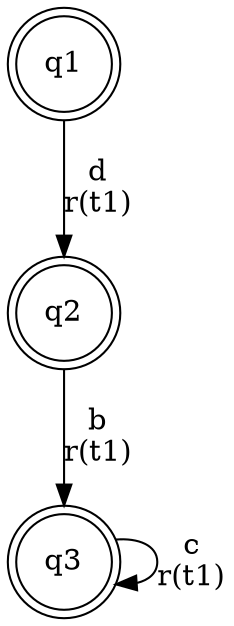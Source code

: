 digraph "tests_1/test17/solution1001/solution" {
	q1[label=q1 shape=doublecircle]
	q2[label=q2 shape=doublecircle]
	q3[label=q3 shape=doublecircle]
	q1 -> q2[label="d\nr(t1)\n"]
	q2 -> q3[label="b\nr(t1)\n"]
	q3 -> q3[label="c\nr(t1)\n"]
}
